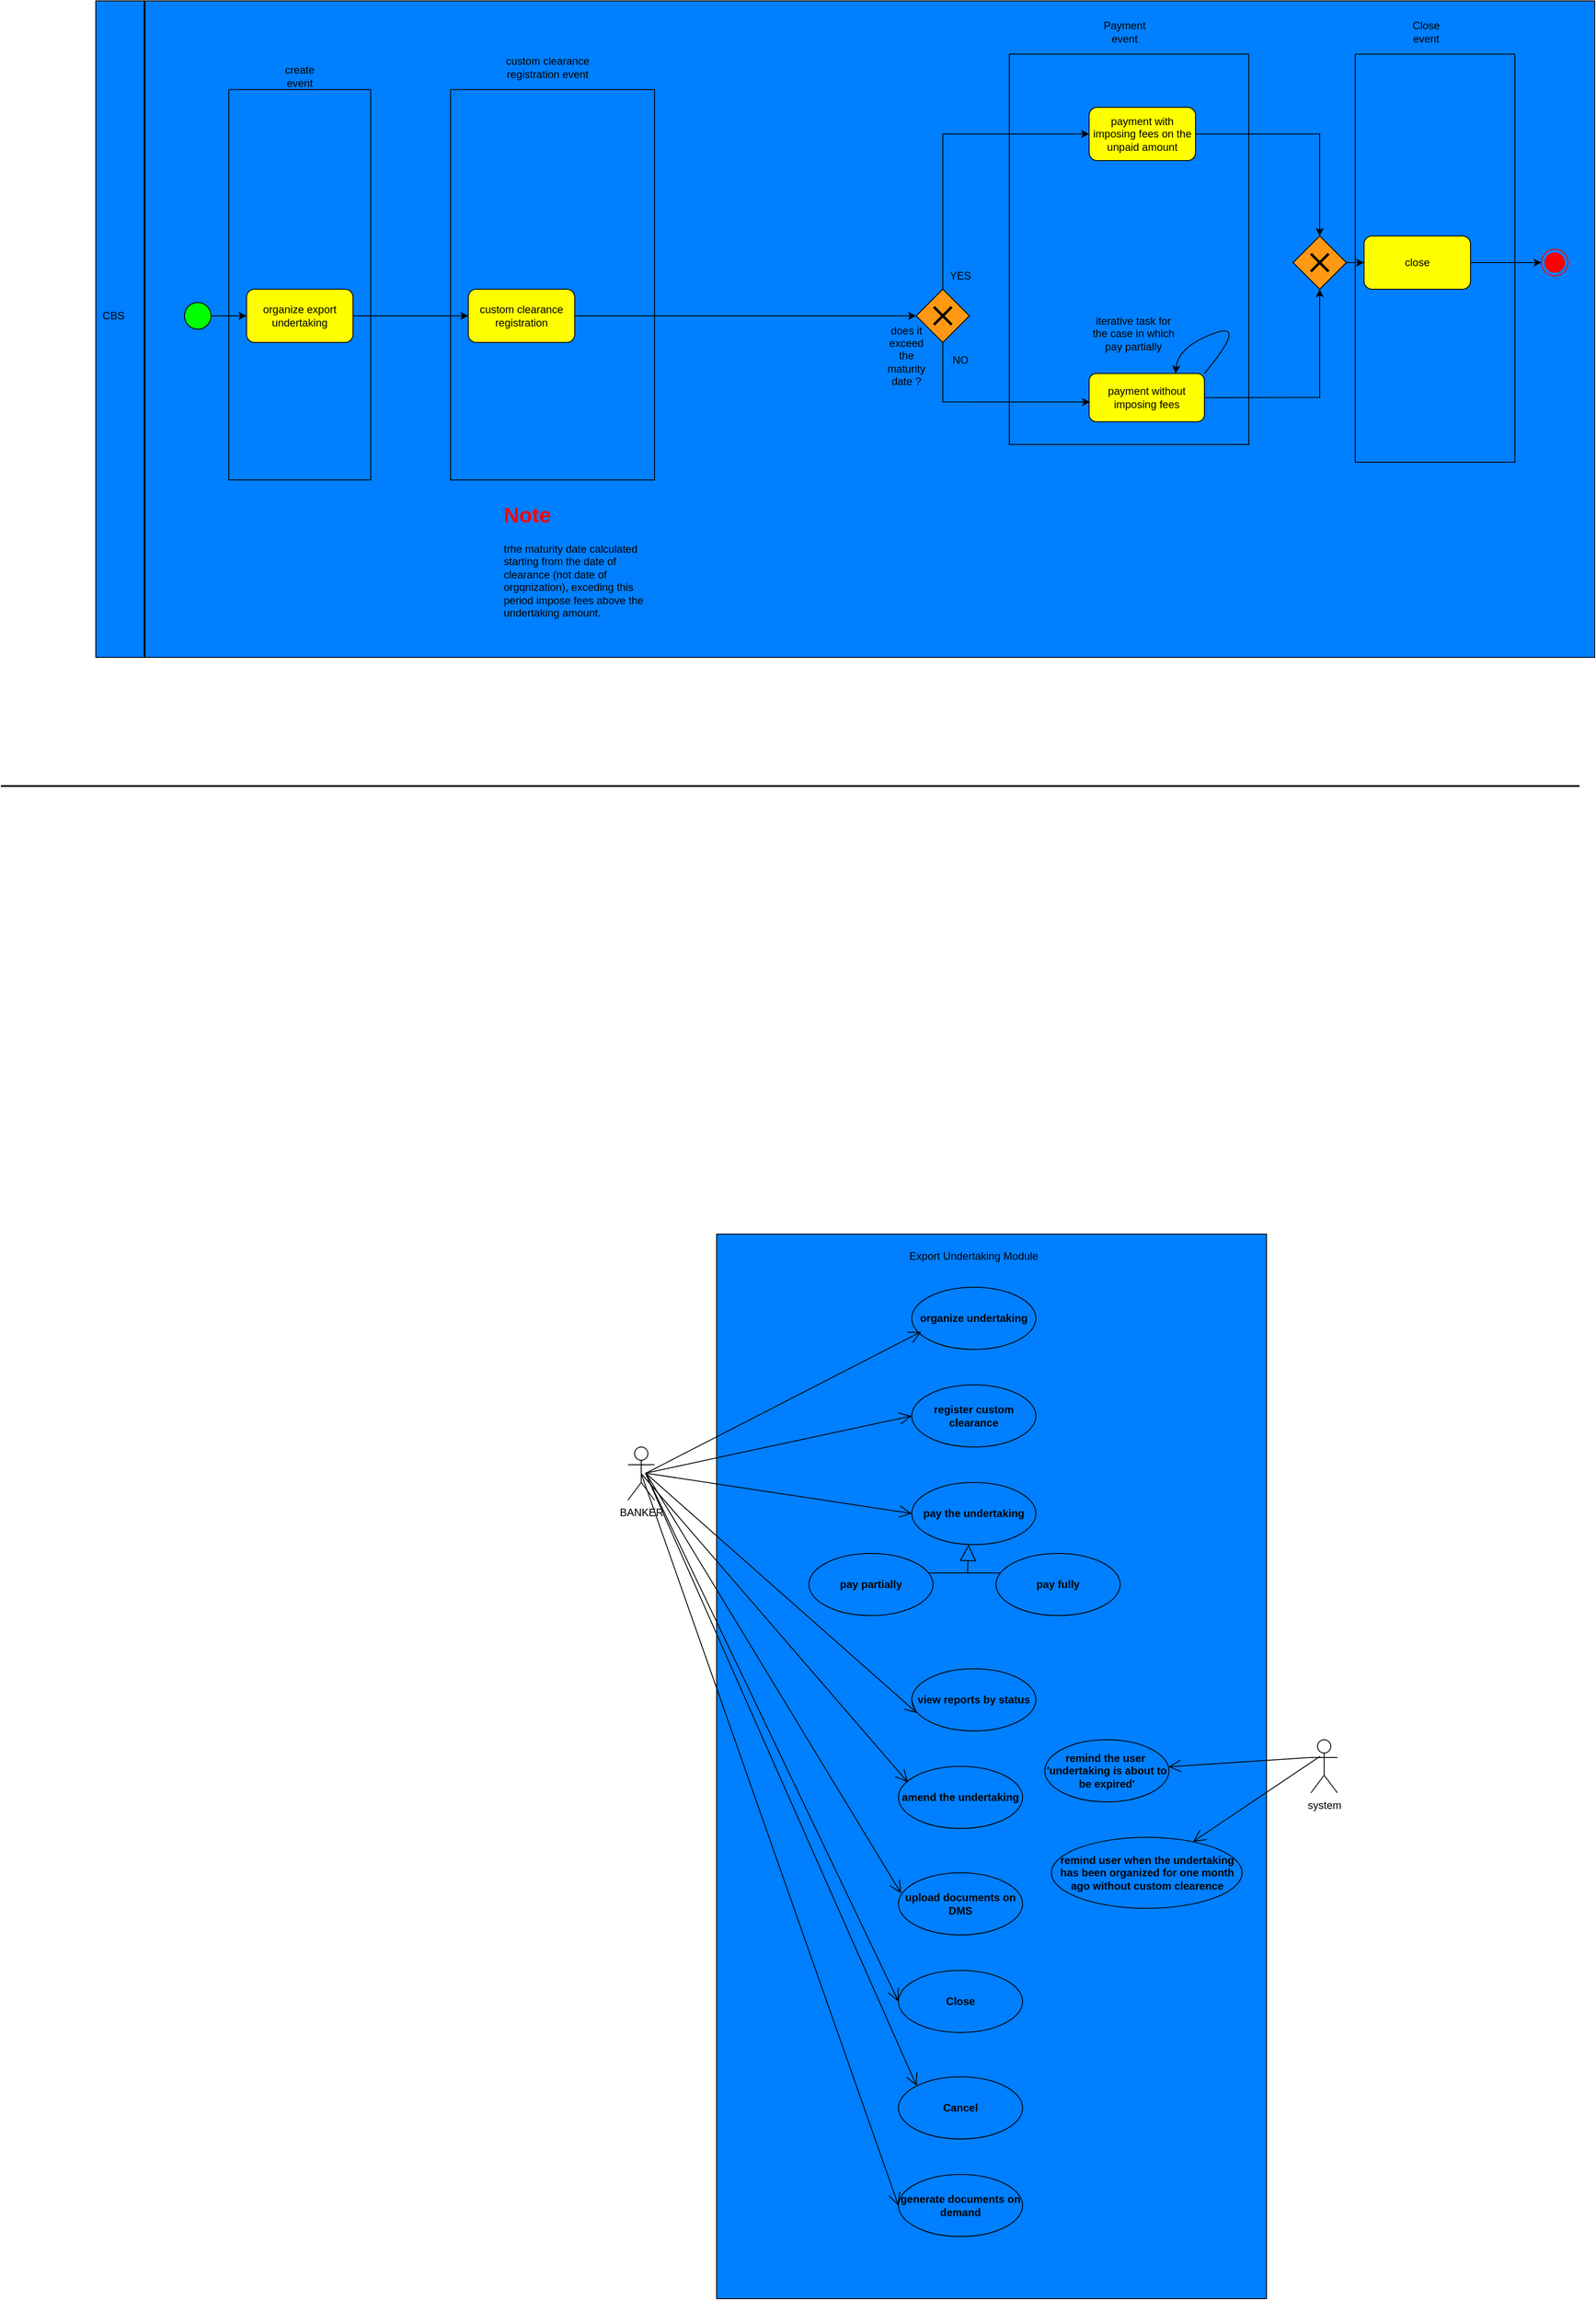 <mxfile version="22.1.16" type="device">
  <diagram name="Page-1" id="jwh17fjTsyNAXhc6WpbP">
    <mxGraphModel dx="2087" dy="1840" grid="1" gridSize="10" guides="1" tooltips="1" connect="1" arrows="1" fold="1" page="1" pageScale="1" pageWidth="850" pageHeight="1100" background="#ffffff" math="0" shadow="0">
      <root>
        <mxCell id="0" />
        <mxCell id="1" parent="0" />
        <mxCell id="JLRQRjXj5L6g8YHzc_se-1" value="" style="rounded=0;whiteSpace=wrap;html=1;fillColor=#007FFF;" parent="1" vertex="1">
          <mxGeometry x="40" y="-130" width="1690" height="740" as="geometry" />
        </mxCell>
        <mxCell id="JLRQRjXj5L6g8YHzc_se-2" value="CBS" style="text;html=1;strokeColor=none;fillColor=none;align=center;verticalAlign=middle;whiteSpace=wrap;rounded=0;" parent="1" vertex="1">
          <mxGeometry x="30" y="210" width="60" height="30" as="geometry" />
        </mxCell>
        <mxCell id="JLRQRjXj5L6g8YHzc_se-3" value="" style="line;strokeWidth=2;direction=south;html=1;" parent="1" vertex="1">
          <mxGeometry x="90" y="-130" width="10" height="740" as="geometry" />
        </mxCell>
        <mxCell id="JLRQRjXj5L6g8YHzc_se-4" value="organize export undertaking" style="rounded=1;whiteSpace=wrap;html=1;fillColor=#FFFF00;" parent="1" vertex="1">
          <mxGeometry x="210" y="195" width="120" height="60" as="geometry" />
        </mxCell>
        <mxCell id="JLRQRjXj5L6g8YHzc_se-5" value="" style="ellipse;whiteSpace=wrap;html=1;aspect=fixed;fillColor=#00FF00;" parent="1" vertex="1">
          <mxGeometry x="140" y="210" width="30" height="30" as="geometry" />
        </mxCell>
        <mxCell id="JLRQRjXj5L6g8YHzc_se-7" value="" style="endArrow=classic;html=1;rounded=0;exitX=1;exitY=0.5;exitDx=0;exitDy=0;entryX=0;entryY=0.5;entryDx=0;entryDy=0;" parent="1" source="JLRQRjXj5L6g8YHzc_se-5" target="JLRQRjXj5L6g8YHzc_se-4" edge="1">
          <mxGeometry width="50" height="50" relative="1" as="geometry">
            <mxPoint x="400" y="300" as="sourcePoint" />
            <mxPoint x="450" y="250" as="targetPoint" />
          </mxGeometry>
        </mxCell>
        <mxCell id="JLRQRjXj5L6g8YHzc_se-21" value="payment with imposing fees on the unpaid amount" style="rounded=1;whiteSpace=wrap;html=1;fillColor=#FFFF00;" parent="1" vertex="1">
          <mxGeometry x="1160" y="-10" width="120" height="60" as="geometry" />
        </mxCell>
        <mxCell id="JLRQRjXj5L6g8YHzc_se-26" value="" style="rhombus;whiteSpace=wrap;html=1;fillColor=#FF9914;" parent="1" vertex="1">
          <mxGeometry x="965" y="195" width="60" height="60" as="geometry" />
        </mxCell>
        <mxCell id="JLRQRjXj5L6g8YHzc_se-27" value="payment without imposing fees" style="rounded=1;whiteSpace=wrap;html=1;fillColor=#FFFF00;" parent="1" vertex="1">
          <mxGeometry x="1160" y="290" width="130" height="54.38" as="geometry" />
        </mxCell>
        <mxCell id="JLRQRjXj5L6g8YHzc_se-28" value="" style="endArrow=classic;html=1;rounded=0;entryX=0;entryY=0.5;entryDx=0;entryDy=0;exitX=0.5;exitY=0;exitDx=0;exitDy=0;" parent="1" source="JLRQRjXj5L6g8YHzc_se-26" target="JLRQRjXj5L6g8YHzc_se-21" edge="1">
          <mxGeometry width="50" height="50" relative="1" as="geometry">
            <mxPoint x="720" y="200" as="sourcePoint" />
            <mxPoint x="740" y="170" as="targetPoint" />
            <Array as="points">
              <mxPoint x="995" y="20" />
            </Array>
          </mxGeometry>
        </mxCell>
        <mxCell id="JLRQRjXj5L6g8YHzc_se-29" value="" style="endArrow=classic;html=1;rounded=0;entryX=0.008;entryY=0.591;entryDx=0;entryDy=0;exitX=0.5;exitY=1;exitDx=0;exitDy=0;entryPerimeter=0;" parent="1" source="JLRQRjXj5L6g8YHzc_se-26" target="JLRQRjXj5L6g8YHzc_se-27" edge="1">
          <mxGeometry width="50" height="50" relative="1" as="geometry">
            <mxPoint x="800" y="220" as="sourcePoint" />
            <mxPoint x="850" y="170" as="targetPoint" />
            <Array as="points">
              <mxPoint x="995" y="322" />
            </Array>
          </mxGeometry>
        </mxCell>
        <mxCell id="JLRQRjXj5L6g8YHzc_se-30" value="does it exceed the maturity date ?" style="text;html=1;strokeColor=none;fillColor=none;align=center;verticalAlign=middle;whiteSpace=wrap;rounded=0;" parent="1" vertex="1">
          <mxGeometry x="924" y="255" width="60" height="30" as="geometry" />
        </mxCell>
        <mxCell id="JLRQRjXj5L6g8YHzc_se-31" value="YES" style="text;html=1;strokeColor=none;fillColor=none;align=center;verticalAlign=middle;whiteSpace=wrap;rounded=0;" parent="1" vertex="1">
          <mxGeometry x="985" y="165" width="60" height="30" as="geometry" />
        </mxCell>
        <mxCell id="JLRQRjXj5L6g8YHzc_se-32" value="NO" style="text;html=1;strokeColor=none;fillColor=none;align=center;verticalAlign=middle;whiteSpace=wrap;rounded=0;" parent="1" vertex="1">
          <mxGeometry x="985" y="260" width="60" height="30" as="geometry" />
        </mxCell>
        <mxCell id="JLRQRjXj5L6g8YHzc_se-36" value="" style="rhombus;whiteSpace=wrap;html=1;fillColor=#FF9914;" parent="1" vertex="1">
          <mxGeometry x="1390" y="135" width="60" height="60" as="geometry" />
        </mxCell>
        <mxCell id="JLRQRjXj5L6g8YHzc_se-37" value="" style="endArrow=classic;html=1;rounded=0;entryX=0.5;entryY=0;entryDx=0;entryDy=0;exitX=1;exitY=0.5;exitDx=0;exitDy=0;" parent="1" source="JLRQRjXj5L6g8YHzc_se-21" target="JLRQRjXj5L6g8YHzc_se-36" edge="1">
          <mxGeometry width="50" height="50" relative="1" as="geometry">
            <mxPoint x="1020" y="220" as="sourcePoint" />
            <mxPoint x="1070" y="170" as="targetPoint" />
            <Array as="points">
              <mxPoint x="1420" y="20" />
            </Array>
          </mxGeometry>
        </mxCell>
        <mxCell id="JLRQRjXj5L6g8YHzc_se-39" value="close" style="rounded=1;whiteSpace=wrap;html=1;fillColor=#FFFF00;" parent="1" vertex="1">
          <mxGeometry x="1470" y="135" width="120" height="60" as="geometry" />
        </mxCell>
        <mxCell id="JLRQRjXj5L6g8YHzc_se-40" value="" style="endArrow=classic;html=1;rounded=0;entryX=0;entryY=0.5;entryDx=0;entryDy=0;exitX=1;exitY=0.5;exitDx=0;exitDy=0;" parent="1" source="JLRQRjXj5L6g8YHzc_se-36" target="JLRQRjXj5L6g8YHzc_se-39" edge="1">
          <mxGeometry width="50" height="50" relative="1" as="geometry">
            <mxPoint x="1230" y="220" as="sourcePoint" />
            <mxPoint x="1280" y="170" as="targetPoint" />
          </mxGeometry>
        </mxCell>
        <mxCell id="JLRQRjXj5L6g8YHzc_se-41" value="" style="ellipse;html=1;shape=endState;fillColor=#FF0000;strokeColor=#ff0000;" parent="1" vertex="1">
          <mxGeometry x="1670" y="150" width="30" height="30" as="geometry" />
        </mxCell>
        <mxCell id="JLRQRjXj5L6g8YHzc_se-42" value="" style="endArrow=classic;html=1;rounded=0;entryX=0;entryY=0.5;entryDx=0;entryDy=0;exitX=1;exitY=0.5;exitDx=0;exitDy=0;" parent="1" source="JLRQRjXj5L6g8YHzc_se-39" target="JLRQRjXj5L6g8YHzc_se-41" edge="1">
          <mxGeometry width="50" height="50" relative="1" as="geometry">
            <mxPoint x="1230" y="220" as="sourcePoint" />
            <mxPoint x="1280" y="170" as="targetPoint" />
          </mxGeometry>
        </mxCell>
        <mxCell id="JLRQRjXj5L6g8YHzc_se-57" value="&lt;h1&gt;&lt;font color=&quot;#ff0000&quot;&gt;Note&lt;/font&gt;&lt;/h1&gt;&lt;div&gt;trhe maturity date calculated starting from the date of clearance (not date of orgqnization), exceding this period impose fees above the undertaking amount.&lt;/div&gt;" style="text;html=1;strokeColor=none;fillColor=none;spacing=5;spacingTop=-20;whiteSpace=wrap;overflow=hidden;rounded=0;" parent="1" vertex="1">
          <mxGeometry x="495" y="430" width="190" height="140" as="geometry" />
        </mxCell>
        <mxCell id="JLRQRjXj5L6g8YHzc_se-74" value="" style="endArrow=classic;html=1;rounded=0;exitX=1;exitY=0.5;exitDx=0;exitDy=0;entryX=0.5;entryY=1;entryDx=0;entryDy=0;" parent="1" source="JLRQRjXj5L6g8YHzc_se-27" target="JLRQRjXj5L6g8YHzc_se-36" edge="1">
          <mxGeometry width="50" height="50" relative="1" as="geometry">
            <mxPoint x="1310" y="230" as="sourcePoint" />
            <mxPoint x="1360" y="180" as="targetPoint" />
            <Array as="points">
              <mxPoint x="1420" y="317" />
            </Array>
          </mxGeometry>
        </mxCell>
        <mxCell id="JLRQRjXj5L6g8YHzc_se-84" value="" style="line;strokeWidth=2;html=1;" parent="1" vertex="1">
          <mxGeometry x="-67" y="750" width="1780" height="10" as="geometry" />
        </mxCell>
        <mxCell id="JLRQRjXj5L6g8YHzc_se-99" value="" style="rounded=0;whiteSpace=wrap;html=1;fillColor=#007FFF;container=0;movable=1;resizable=1;rotatable=1;deletable=1;editable=1;locked=0;connectable=1;" parent="1" vertex="1">
          <mxGeometry x="740" y="1260" width="620" height="1200" as="geometry" />
        </mxCell>
        <mxCell id="JLRQRjXj5L6g8YHzc_se-100" value="&lt;h4&gt;organize undertaking&lt;/h4&gt;" style="ellipse;whiteSpace=wrap;html=1;fillColor=#007FFF;" parent="1" vertex="1">
          <mxGeometry x="960" y="1320" width="140" height="70" as="geometry" />
        </mxCell>
        <mxCell id="JLRQRjXj5L6g8YHzc_se-101" value="&lt;h4&gt;pay fully&lt;/h4&gt;" style="ellipse;whiteSpace=wrap;html=1;fillColor=#007FFF;" parent="1" vertex="1">
          <mxGeometry x="1055" y="1620" width="140" height="70" as="geometry" />
        </mxCell>
        <mxCell id="JLRQRjXj5L6g8YHzc_se-102" value="&lt;h4&gt;register custom clearance&lt;/h4&gt;" style="ellipse;whiteSpace=wrap;html=1;fillColor=#007FFF;" parent="1" vertex="1">
          <mxGeometry x="960" y="1430" width="140" height="70" as="geometry" />
        </mxCell>
        <mxCell id="JLRQRjXj5L6g8YHzc_se-103" value="&lt;h4&gt;pay partially&lt;/h4&gt;" style="ellipse;whiteSpace=wrap;html=1;fillColor=#007FFF;" parent="1" vertex="1">
          <mxGeometry x="844" y="1620" width="140" height="70" as="geometry" />
        </mxCell>
        <mxCell id="JLRQRjXj5L6g8YHzc_se-104" value="&lt;h4&gt;pay the undertaking&lt;/h4&gt;" style="ellipse;whiteSpace=wrap;html=1;fillColor=#007FFF;" parent="1" vertex="1">
          <mxGeometry x="960" y="1540" width="140" height="70" as="geometry" />
        </mxCell>
        <mxCell id="JLRQRjXj5L6g8YHzc_se-105" value="&lt;h4&gt;view reports by status&lt;/h4&gt;" style="ellipse;whiteSpace=wrap;html=1;fillColor=#007FFF;" parent="1" vertex="1">
          <mxGeometry x="960" y="1750" width="140" height="70" as="geometry" />
        </mxCell>
        <mxCell id="JLRQRjXj5L6g8YHzc_se-106" value="&lt;h4&gt;remind the user&amp;nbsp; &#39;undertaking is about to be expired&#39;&lt;/h4&gt;" style="ellipse;whiteSpace=wrap;html=1;fillColor=#007FFF;" parent="1" vertex="1">
          <mxGeometry x="1110" y="1830" width="140" height="70" as="geometry" />
        </mxCell>
        <mxCell id="JLRQRjXj5L6g8YHzc_se-107" value="BANKER" style="shape=umlActor;verticalLabelPosition=bottom;verticalAlign=top;html=1;" parent="1" vertex="1">
          <mxGeometry x="640" y="1500" width="30" height="60" as="geometry" />
        </mxCell>
        <mxCell id="JLRQRjXj5L6g8YHzc_se-108" value="system" style="shape=umlActor;verticalLabelPosition=bottom;verticalAlign=top;html=1;" parent="1" vertex="1">
          <mxGeometry x="1410" y="1830" width="30" height="60" as="geometry" />
        </mxCell>
        <mxCell id="JLRQRjXj5L6g8YHzc_se-109" value="" style="endArrow=open;endFill=1;endSize=12;html=1;rounded=0;exitX=0;exitY=0.333;exitDx=0;exitDy=0;exitPerimeter=0;" parent="1" source="JLRQRjXj5L6g8YHzc_se-108" target="JLRQRjXj5L6g8YHzc_se-106" edge="1">
          <mxGeometry width="160" relative="1" as="geometry">
            <mxPoint x="1140" y="1670" as="sourcePoint" />
            <mxPoint x="1300" y="1670" as="targetPoint" />
          </mxGeometry>
        </mxCell>
        <mxCell id="JLRQRjXj5L6g8YHzc_se-111" value="" style="endArrow=open;endFill=1;endSize=12;html=1;rounded=0;entryX=0.043;entryY=0.714;entryDx=0;entryDy=0;entryPerimeter=0;" parent="1" target="JLRQRjXj5L6g8YHzc_se-105" edge="1">
          <mxGeometry width="160" relative="1" as="geometry">
            <mxPoint x="660" y="1529.5" as="sourcePoint" />
            <mxPoint x="820" y="1529.5" as="targetPoint" />
          </mxGeometry>
        </mxCell>
        <mxCell id="JLRQRjXj5L6g8YHzc_se-112" value="" style="endArrow=open;endFill=1;endSize=12;html=1;rounded=0;entryX=0;entryY=0.5;entryDx=0;entryDy=0;" parent="1" target="JLRQRjXj5L6g8YHzc_se-104" edge="1">
          <mxGeometry width="160" relative="1" as="geometry">
            <mxPoint x="660" y="1529.5" as="sourcePoint" />
            <mxPoint x="820" y="1529.5" as="targetPoint" />
          </mxGeometry>
        </mxCell>
        <mxCell id="JLRQRjXj5L6g8YHzc_se-113" value="" style="endArrow=open;endFill=1;endSize=12;html=1;rounded=0;entryX=0;entryY=0.5;entryDx=0;entryDy=0;" parent="1" target="JLRQRjXj5L6g8YHzc_se-102" edge="1">
          <mxGeometry width="160" relative="1" as="geometry">
            <mxPoint x="660" y="1529.5" as="sourcePoint" />
            <mxPoint x="820" y="1529.5" as="targetPoint" />
          </mxGeometry>
        </mxCell>
        <mxCell id="JLRQRjXj5L6g8YHzc_se-114" value="" style="endArrow=open;endFill=1;endSize=12;html=1;rounded=0;" parent="1" edge="1">
          <mxGeometry width="160" relative="1" as="geometry">
            <mxPoint x="659.41" y="1530" as="sourcePoint" />
            <mxPoint x="970.595" y="1370.085" as="targetPoint" />
          </mxGeometry>
        </mxCell>
        <mxCell id="JLRQRjXj5L6g8YHzc_se-115" value="Export Undertaking Module" style="text;html=1;strokeColor=none;fillColor=none;align=center;verticalAlign=middle;whiteSpace=wrap;rounded=0;" parent="1" vertex="1">
          <mxGeometry x="955" y="1270" width="150" height="30" as="geometry" />
        </mxCell>
        <mxCell id="JLRQRjXj5L6g8YHzc_se-116" value="" style="endArrow=block;endSize=16;endFill=0;html=1;rounded=0;entryX=0.457;entryY=1;entryDx=0;entryDy=0;entryPerimeter=0;exitX=0.075;exitY=0.5;exitDx=0;exitDy=0;exitPerimeter=0;" parent="1" source="JLRQRjXj5L6g8YHzc_se-117" target="JLRQRjXj5L6g8YHzc_se-104" edge="1">
          <mxGeometry width="160" relative="1" as="geometry">
            <mxPoint x="940" y="1630" as="sourcePoint" />
            <mxPoint x="1100" y="1630" as="targetPoint" />
          </mxGeometry>
        </mxCell>
        <mxCell id="JLRQRjXj5L6g8YHzc_se-117" value="" style="line;strokeWidth=1;fillColor=none;align=left;verticalAlign=middle;spacingTop=-1;spacingLeft=3;spacingRight=3;rotatable=0;labelPosition=right;points=[];portConstraint=eastwest;strokeColor=inherit;" parent="1" vertex="1">
          <mxGeometry x="1020" y="1638" width="40" height="8" as="geometry" />
        </mxCell>
        <mxCell id="JLRQRjXj5L6g8YHzc_se-118" value="" style="line;strokeWidth=1;fillColor=none;align=left;verticalAlign=middle;spacingTop=-1;spacingLeft=3;spacingRight=3;rotatable=0;labelPosition=right;points=[];portConstraint=eastwest;strokeColor=inherit;" parent="1" vertex="1">
          <mxGeometry x="980" y="1638" width="40" height="8" as="geometry" />
        </mxCell>
        <mxCell id="JLRQRjXj5L6g8YHzc_se-120" value="&lt;h4&gt;upload documents on DMS&lt;/h4&gt;" style="ellipse;whiteSpace=wrap;html=1;fillColor=#007FFF;" parent="1" vertex="1">
          <mxGeometry x="945" y="1980" width="140" height="70" as="geometry" />
        </mxCell>
        <mxCell id="JLRQRjXj5L6g8YHzc_se-121" value="" style="endArrow=open;endFill=1;endSize=12;html=1;rounded=0;entryX=0.021;entryY=0.329;entryDx=0;entryDy=0;entryPerimeter=0;" parent="1" target="JLRQRjXj5L6g8YHzc_se-120" edge="1">
          <mxGeometry width="160" relative="1" as="geometry">
            <mxPoint x="660" y="1529" as="sourcePoint" />
            <mxPoint x="1100" y="1940" as="targetPoint" />
          </mxGeometry>
        </mxCell>
        <mxCell id="2WRn4GFTUnUH51LkOQhP-3" value="" style="swimlane;startSize=0;" parent="1" vertex="1">
          <mxGeometry x="1070" y="-70" width="270" height="440" as="geometry" />
        </mxCell>
        <mxCell id="JLRQRjXj5L6g8YHzc_se-124" value="iterative task for the case in which pay partially" style="text;html=1;strokeColor=none;fillColor=none;align=center;verticalAlign=middle;whiteSpace=wrap;rounded=0;" parent="2WRn4GFTUnUH51LkOQhP-3" vertex="1">
          <mxGeometry x="90" y="300" width="100" height="30" as="geometry" />
        </mxCell>
        <mxCell id="2WRn4GFTUnUH51LkOQhP-4" value="Payment event" style="text;html=1;strokeColor=none;fillColor=none;align=center;verticalAlign=middle;whiteSpace=wrap;rounded=0;" parent="1" vertex="1">
          <mxGeometry x="1170" y="-110" width="60" height="30" as="geometry" />
        </mxCell>
        <mxCell id="2WRn4GFTUnUH51LkOQhP-5" value="" style="swimlane;startSize=0;" parent="1" vertex="1">
          <mxGeometry x="190" y="-30" width="160" height="440" as="geometry" />
        </mxCell>
        <mxCell id="2WRn4GFTUnUH51LkOQhP-6" value="create event" style="text;html=1;strokeColor=none;fillColor=none;align=center;verticalAlign=middle;whiteSpace=wrap;rounded=0;" parent="1" vertex="1">
          <mxGeometry x="240" y="-60" width="60" height="30" as="geometry" />
        </mxCell>
        <mxCell id="2WRn4GFTUnUH51LkOQhP-7" value="" style="swimlane;startSize=0;" parent="1" vertex="1">
          <mxGeometry x="440" y="-30" width="230" height="440" as="geometry">
            <mxRectangle x="370" y="-30" width="50" height="40" as="alternateBounds" />
          </mxGeometry>
        </mxCell>
        <mxCell id="JLRQRjXj5L6g8YHzc_se-8" value="custom clearance registration" style="rounded=1;whiteSpace=wrap;html=1;fillColor=#FFFF00;" parent="2WRn4GFTUnUH51LkOQhP-7" vertex="1">
          <mxGeometry x="20" y="225" width="120" height="60" as="geometry" />
        </mxCell>
        <mxCell id="2WRn4GFTUnUH51LkOQhP-8" value="custom clearance registration event" style="text;html=1;strokeColor=none;fillColor=none;align=center;verticalAlign=middle;whiteSpace=wrap;rounded=0;" parent="1" vertex="1">
          <mxGeometry x="495" y="-70" width="109" height="30" as="geometry" />
        </mxCell>
        <mxCell id="2WRn4GFTUnUH51LkOQhP-13" value="" style="curved=1;endArrow=classic;html=1;rounded=0;entryX=0.75;entryY=0;entryDx=0;entryDy=0;exitX=1;exitY=0;exitDx=0;exitDy=0;" parent="1" source="JLRQRjXj5L6g8YHzc_se-27" target="JLRQRjXj5L6g8YHzc_se-27" edge="1">
          <mxGeometry width="50" height="50" relative="1" as="geometry">
            <mxPoint x="1290" y="230" as="sourcePoint" />
            <mxPoint x="1340" y="180" as="targetPoint" />
            <Array as="points">
              <mxPoint x="1340" y="230" />
              <mxPoint x="1260" y="260" />
            </Array>
          </mxGeometry>
        </mxCell>
        <mxCell id="2WRn4GFTUnUH51LkOQhP-15" value="&lt;b&gt;amend the undertaking&lt;/b&gt;" style="ellipse;whiteSpace=wrap;html=1;fillColor=#007FFF;" parent="1" vertex="1">
          <mxGeometry x="945" y="1860" width="140" height="70" as="geometry" />
        </mxCell>
        <mxCell id="2WRn4GFTUnUH51LkOQhP-16" value="" style="endArrow=open;endFill=1;endSize=12;html=1;rounded=0;entryX=0;entryY=0;entryDx=0;entryDy=0;" parent="1" target="n1J1AML2YF2ZNyRPncB--44" edge="1">
          <mxGeometry width="160" relative="1" as="geometry">
            <mxPoint x="660" y="1530" as="sourcePoint" />
            <mxPoint x="990" y="1850" as="targetPoint" />
          </mxGeometry>
        </mxCell>
        <mxCell id="n1J1AML2YF2ZNyRPncB--16" value="" style="swimlane;startSize=0;" parent="1" vertex="1">
          <mxGeometry x="1460" y="-70" width="180" height="460" as="geometry" />
        </mxCell>
        <mxCell id="n1J1AML2YF2ZNyRPncB--17" value="Close event" style="text;html=1;strokeColor=none;fillColor=none;align=center;verticalAlign=middle;whiteSpace=wrap;rounded=0;" parent="1" vertex="1">
          <mxGeometry x="1510" y="-110" width="60" height="30" as="geometry" />
        </mxCell>
        <mxCell id="n1J1AML2YF2ZNyRPncB--20" value="&lt;b&gt;remind user when the undertaking has been organized for one month ago without custom clearence&lt;/b&gt;" style="ellipse;whiteSpace=wrap;html=1;fillColor=#007FFF;" parent="1" vertex="1">
          <mxGeometry x="1117.5" y="1940" width="215" height="80" as="geometry" />
        </mxCell>
        <mxCell id="n1J1AML2YF2ZNyRPncB--24" value="" style="endArrow=classic;html=1;rounded=0;exitX=1;exitY=0.5;exitDx=0;exitDy=0;entryX=0;entryY=0.5;entryDx=0;entryDy=0;" parent="1" source="JLRQRjXj5L6g8YHzc_se-4" target="JLRQRjXj5L6g8YHzc_se-8" edge="1">
          <mxGeometry width="50" height="50" relative="1" as="geometry">
            <mxPoint x="330" y="225" as="sourcePoint" />
            <mxPoint x="361" y="225" as="targetPoint" />
          </mxGeometry>
        </mxCell>
        <mxCell id="n1J1AML2YF2ZNyRPncB--41" value="" style="shape=umlDestroy;whiteSpace=wrap;html=1;strokeWidth=3;targetShapes=umlLifeline;" parent="1" vertex="1">
          <mxGeometry x="985" y="215" width="20" height="20" as="geometry" />
        </mxCell>
        <mxCell id="n1J1AML2YF2ZNyRPncB--42" value="" style="shape=umlDestroy;whiteSpace=wrap;html=1;strokeWidth=3;targetShapes=umlLifeline;" parent="1" vertex="1">
          <mxGeometry x="1410" y="155" width="20" height="20" as="geometry" />
        </mxCell>
        <mxCell id="n1J1AML2YF2ZNyRPncB--43" value="&lt;b&gt;Close&lt;/b&gt;" style="ellipse;whiteSpace=wrap;html=1;fillColor=#007FFF;" parent="1" vertex="1">
          <mxGeometry x="945" y="2090" width="140" height="70" as="geometry" />
        </mxCell>
        <mxCell id="n1J1AML2YF2ZNyRPncB--44" value="&lt;b&gt;Cancel&lt;/b&gt;" style="ellipse;whiteSpace=wrap;html=1;fillColor=#007FFF;" parent="1" vertex="1">
          <mxGeometry x="945" y="2210" width="140" height="70" as="geometry" />
        </mxCell>
        <mxCell id="n1J1AML2YF2ZNyRPncB--45" value="" style="endArrow=open;endFill=1;endSize=12;html=1;rounded=0;entryX=0;entryY=0.5;entryDx=0;entryDy=0;" parent="1" target="n1J1AML2YF2ZNyRPncB--43" edge="1">
          <mxGeometry width="160" relative="1" as="geometry">
            <mxPoint x="660" y="1530" as="sourcePoint" />
            <mxPoint x="1280" y="2280" as="targetPoint" />
          </mxGeometry>
        </mxCell>
        <mxCell id="n1J1AML2YF2ZNyRPncB--47" value="" style="endArrow=open;endFill=1;endSize=12;html=1;rounded=0;exitX=0.5;exitY=0.5;exitDx=0;exitDy=0;exitPerimeter=0;entryX=0.076;entryY=0.258;entryDx=0;entryDy=0;entryPerimeter=0;" parent="1" source="JLRQRjXj5L6g8YHzc_se-107" target="2WRn4GFTUnUH51LkOQhP-15" edge="1">
          <mxGeometry width="160" relative="1" as="geometry">
            <mxPoint x="1020" y="1810" as="sourcePoint" />
            <mxPoint x="1180" y="1810" as="targetPoint" />
          </mxGeometry>
        </mxCell>
        <mxCell id="n1J1AML2YF2ZNyRPncB--48" value="" style="endArrow=open;endFill=1;endSize=12;html=1;rounded=0;exitX=0.347;exitY=0.311;exitDx=0;exitDy=0;exitPerimeter=0;" parent="1" source="JLRQRjXj5L6g8YHzc_se-108" target="n1J1AML2YF2ZNyRPncB--20" edge="1">
          <mxGeometry width="160" relative="1" as="geometry">
            <mxPoint x="1020" y="1810" as="sourcePoint" />
            <mxPoint x="1180" y="1810" as="targetPoint" />
          </mxGeometry>
        </mxCell>
        <mxCell id="n1J1AML2YF2ZNyRPncB--38" value="" style="endArrow=classic;html=1;rounded=0;exitX=1;exitY=0.5;exitDx=0;exitDy=0;" parent="1" source="JLRQRjXj5L6g8YHzc_se-8" target="JLRQRjXj5L6g8YHzc_se-26" edge="1">
          <mxGeometry width="50" height="50" relative="1" as="geometry">
            <mxPoint x="610" y="200" as="sourcePoint" />
            <mxPoint x="615" y="225" as="targetPoint" />
          </mxGeometry>
        </mxCell>
        <mxCell id="k8ac764xKazodE90hrRq-2" value="&lt;b&gt;generate documents on demand&lt;/b&gt;" style="ellipse;whiteSpace=wrap;html=1;fillColor=#007FFF;" vertex="1" parent="1">
          <mxGeometry x="945" y="2320" width="140" height="70" as="geometry" />
        </mxCell>
        <mxCell id="k8ac764xKazodE90hrRq-3" value="" style="endArrow=open;endFill=1;endSize=12;html=1;rounded=0;exitX=0.5;exitY=0.5;exitDx=0;exitDy=0;exitPerimeter=0;entryX=0;entryY=0.5;entryDx=0;entryDy=0;" edge="1" parent="1" source="JLRQRjXj5L6g8YHzc_se-107" target="k8ac764xKazodE90hrRq-2">
          <mxGeometry width="160" relative="1" as="geometry">
            <mxPoint x="1100" y="1900" as="sourcePoint" />
            <mxPoint x="1260" y="1900" as="targetPoint" />
          </mxGeometry>
        </mxCell>
      </root>
    </mxGraphModel>
  </diagram>
</mxfile>
